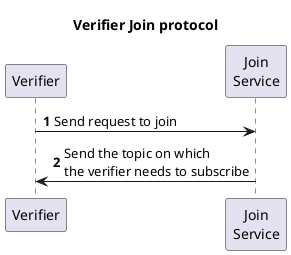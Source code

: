 @startuml verifier_join
title
Verifier Join protocol
end title
autonumber

participant "Verifier" as verifier
participant "Join\nService" as join_service

verifier->join_service: Send request to join
'join_service->join_service: Chek if the verfier\nalready performed\nthe join operation
join_service->verifier: Send the topic on which\nthe verifier needs to subscribe

@enduml
